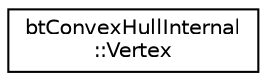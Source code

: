 digraph "Graphical Class Hierarchy"
{
  edge [fontname="Helvetica",fontsize="10",labelfontname="Helvetica",labelfontsize="10"];
  node [fontname="Helvetica",fontsize="10",shape=record];
  rankdir="LR";
  Node1 [label="btConvexHullInternal\l::Vertex",height=0.2,width=0.4,color="black", fillcolor="white", style="filled",URL="$classbt_convex_hull_internal_1_1_vertex.html"];
}
